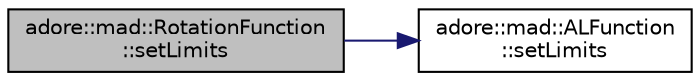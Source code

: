 digraph "adore::mad::RotationFunction::setLimits"
{
 // LATEX_PDF_SIZE
  edge [fontname="Helvetica",fontsize="10",labelfontname="Helvetica",labelfontsize="10"];
  node [fontname="Helvetica",fontsize="10",shape=record];
  rankdir="LR";
  Node1 [label="adore::mad::RotationFunction\l::setLimits",height=0.2,width=0.4,color="black", fillcolor="grey75", style="filled", fontcolor="black",tooltip=" "];
  Node1 -> Node2 [color="midnightblue",fontsize="10",style="solid",fontname="Helvetica"];
  Node2 [label="adore::mad::ALFunction\l::setLimits",height=0.2,width=0.4,color="black", fillcolor="white", style="filled",URL="$classadore_1_1mad_1_1ALFunction.html#aff18a41c78ab224ba6d3880d9714443a",tooltip=" "];
}
